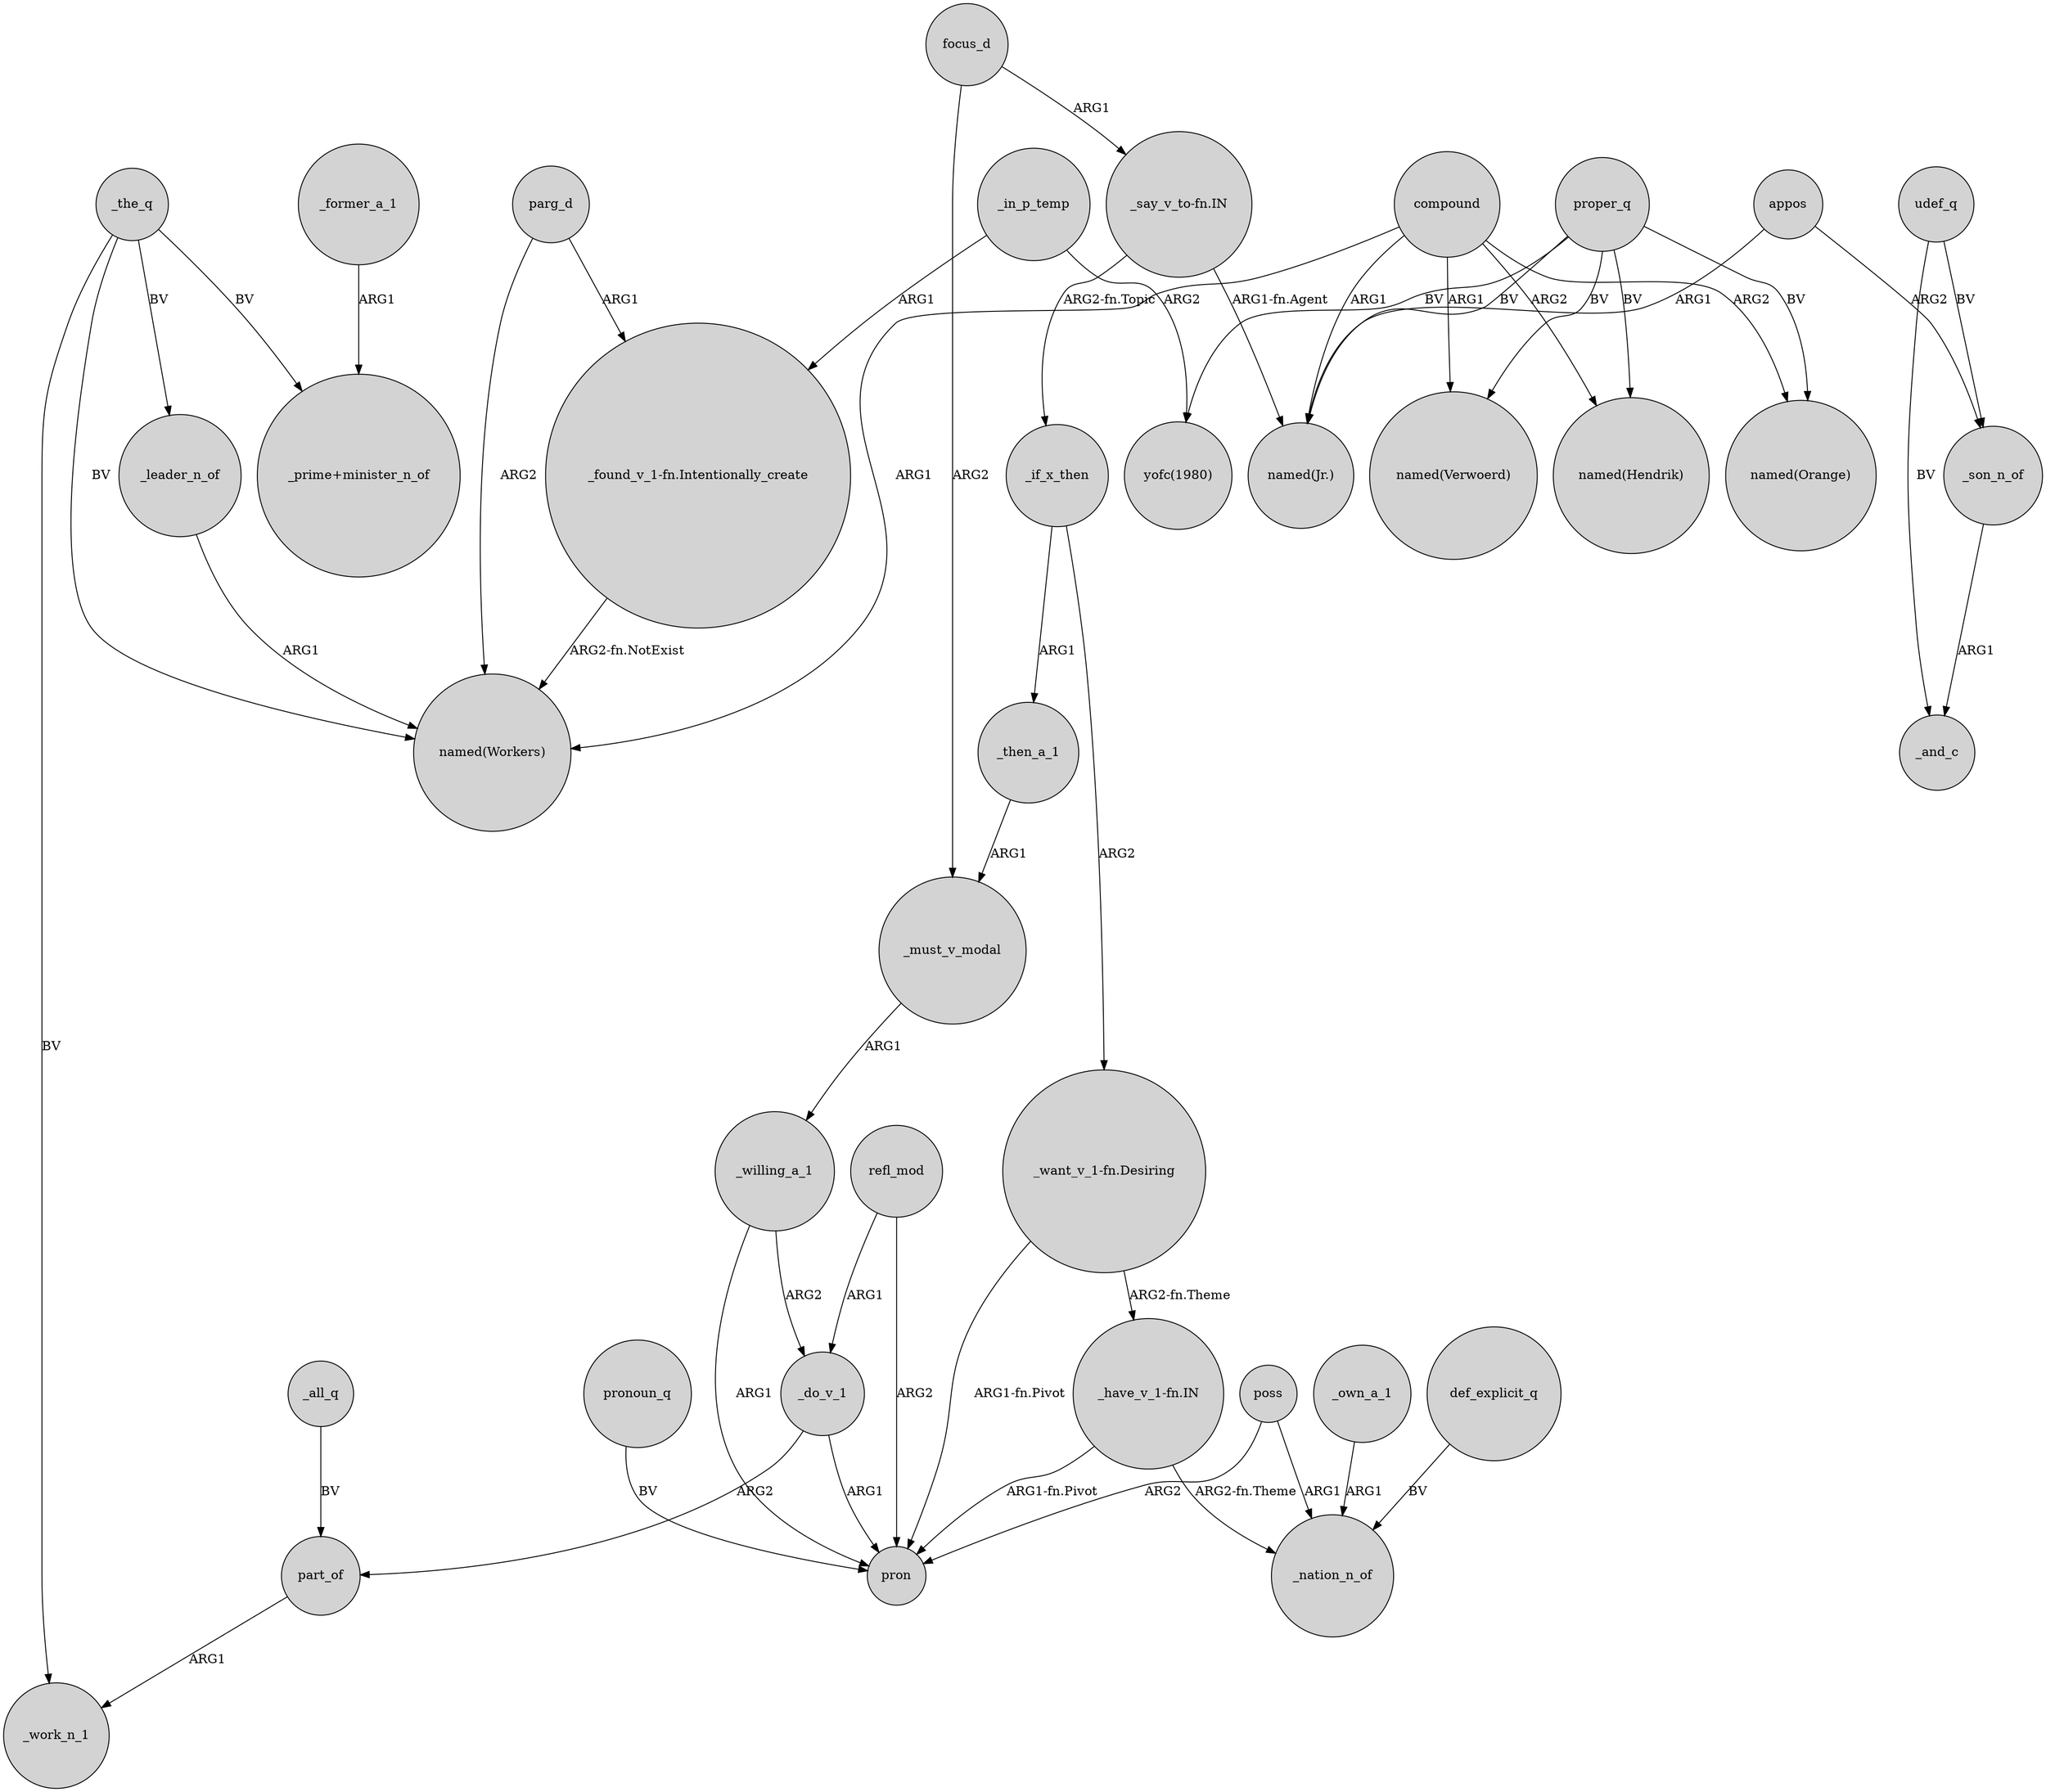 digraph {
	node [shape=circle style=filled]
	parg_d -> "_found_v_1-fn.Intentionally_create" [label=ARG1]
	_former_a_1 -> "_prime+minister_n_of" [label=ARG1]
	_if_x_then -> "_want_v_1-fn.Desiring" [label=ARG2]
	_willing_a_1 -> _do_v_1 [label=ARG2]
	_son_n_of -> _and_c [label=ARG1]
	_must_v_modal -> _willing_a_1 [label=ARG1]
	_if_x_then -> _then_a_1 [label=ARG1]
	"_say_v_to-fn.IN" -> _if_x_then [label="ARG2-fn.Topic"]
	parg_d -> "named(Workers)" [label=ARG2]
	_do_v_1 -> part_of [label=ARG2]
	appos -> "named(Jr.)" [label=ARG1]
	poss -> pron [label=ARG2]
	_all_q -> part_of [label=BV]
	_the_q -> "_prime+minister_n_of" [label=BV]
	_in_p_temp -> "yofc(1980)" [label=ARG2]
	compound -> "named(Verwoerd)" [label=ARG1]
	focus_d -> _must_v_modal [label=ARG2]
	appos -> _son_n_of [label=ARG2]
	proper_q -> "named(Hendrik)" [label=BV]
	"_want_v_1-fn.Desiring" -> pron [label="ARG1-fn.Pivot"]
	compound -> "named(Orange)" [label=ARG2]
	compound -> "named(Jr.)" [label=ARG1]
	"_have_v_1-fn.IN" -> pron [label="ARG1-fn.Pivot"]
	_own_a_1 -> _nation_n_of [label=ARG1]
	proper_q -> "named(Verwoerd)" [label=BV]
	poss -> _nation_n_of [label=ARG1]
	def_explicit_q -> _nation_n_of [label=BV]
	"_want_v_1-fn.Desiring" -> "_have_v_1-fn.IN" [label="ARG2-fn.Theme"]
	pronoun_q -> pron [label=BV]
	"_say_v_to-fn.IN" -> "named(Jr.)" [label="ARG1-fn.Agent"]
	refl_mod -> pron [label=ARG2]
	_do_v_1 -> pron [label=ARG1]
	"_have_v_1-fn.IN" -> _nation_n_of [label="ARG2-fn.Theme"]
	proper_q -> "named(Jr.)" [label=BV]
	_willing_a_1 -> pron [label=ARG1]
	refl_mod -> _do_v_1 [label=ARG1]
	udef_q -> _son_n_of [label=BV]
	proper_q -> "named(Orange)" [label=BV]
	compound -> "named(Workers)" [label=ARG1]
	_in_p_temp -> "_found_v_1-fn.Intentionally_create" [label=ARG1]
	_then_a_1 -> _must_v_modal [label=ARG1]
	compound -> "named(Hendrik)" [label=ARG2]
	_the_q -> _leader_n_of [label=BV]
	proper_q -> "yofc(1980)" [label=BV]
	part_of -> _work_n_1 [label=ARG1]
	_leader_n_of -> "named(Workers)" [label=ARG1]
	"_found_v_1-fn.Intentionally_create" -> "named(Workers)" [label="ARG2-fn.NotExist"]
	udef_q -> _and_c [label=BV]
	_the_q -> "named(Workers)" [label=BV]
	focus_d -> "_say_v_to-fn.IN" [label=ARG1]
	_the_q -> _work_n_1 [label=BV]
}
